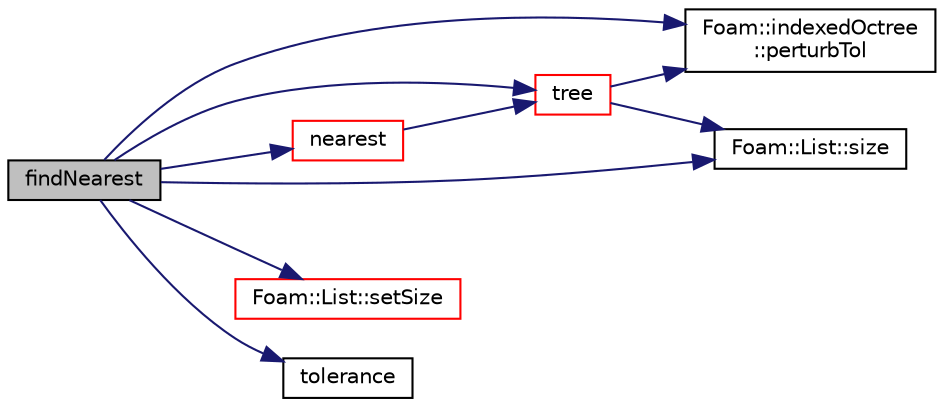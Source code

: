 digraph "findNearest"
{
  bgcolor="transparent";
  edge [fontname="Helvetica",fontsize="10",labelfontname="Helvetica",labelfontsize="10"];
  node [fontname="Helvetica",fontsize="10",shape=record];
  rankdir="LR";
  Node1 [label="findNearest",height=0.2,width=0.4,color="black", fillcolor="grey75", style="filled", fontcolor="black"];
  Node1 -> Node2 [color="midnightblue",fontsize="10",style="solid",fontname="Helvetica"];
  Node2 [label="nearest",height=0.2,width=0.4,color="red",URL="$a02783.html#aebf24576ee30f9020ae45b8cdc0dcd11",tooltip="Calculate nearest point on surface for single searchPoint. Returns. "];
  Node2 -> Node3 [color="midnightblue",fontsize="10",style="solid",fontname="Helvetica"];
  Node3 [label="tree",height=0.2,width=0.4,color="red",URL="$a02783.html#aae4907f8216f4c6460830b79104a919c",tooltip="Demand driven construction of the octree. "];
  Node3 -> Node4 [color="midnightblue",fontsize="10",style="solid",fontname="Helvetica"];
  Node4 [label="Foam::indexedOctree\l::perturbTol",height=0.2,width=0.4,color="black",URL="$a01076.html#a41778d781ef1c7653c69f36a1d5b983c",tooltip="Get the perturbation tolerance. "];
  Node3 -> Node5 [color="midnightblue",fontsize="10",style="solid",fontname="Helvetica"];
  Node5 [label="Foam::List::size",height=0.2,width=0.4,color="black",URL="$a01397.html#a8a5f6fa29bd4b500caf186f60245b384",tooltip="Override size to be inconsistent with allocated storage. "];
  Node1 -> Node4 [color="midnightblue",fontsize="10",style="solid",fontname="Helvetica"];
  Node1 -> Node6 [color="midnightblue",fontsize="10",style="solid",fontname="Helvetica"];
  Node6 [label="Foam::List::setSize",height=0.2,width=0.4,color="red",URL="$a01397.html#aedb985ffeaf1bdbfeccc2a8730405703",tooltip="Reset size of List. "];
  Node1 -> Node5 [color="midnightblue",fontsize="10",style="solid",fontname="Helvetica"];
  Node1 -> Node7 [color="midnightblue",fontsize="10",style="solid",fontname="Helvetica"];
  Node7 [label="tolerance",height=0.2,width=0.4,color="black",URL="$a02783.html#a3474873a23edd65ae8faff8032ef64ee",tooltip="Return tolerance to use in searches. "];
  Node1 -> Node3 [color="midnightblue",fontsize="10",style="solid",fontname="Helvetica"];
}
